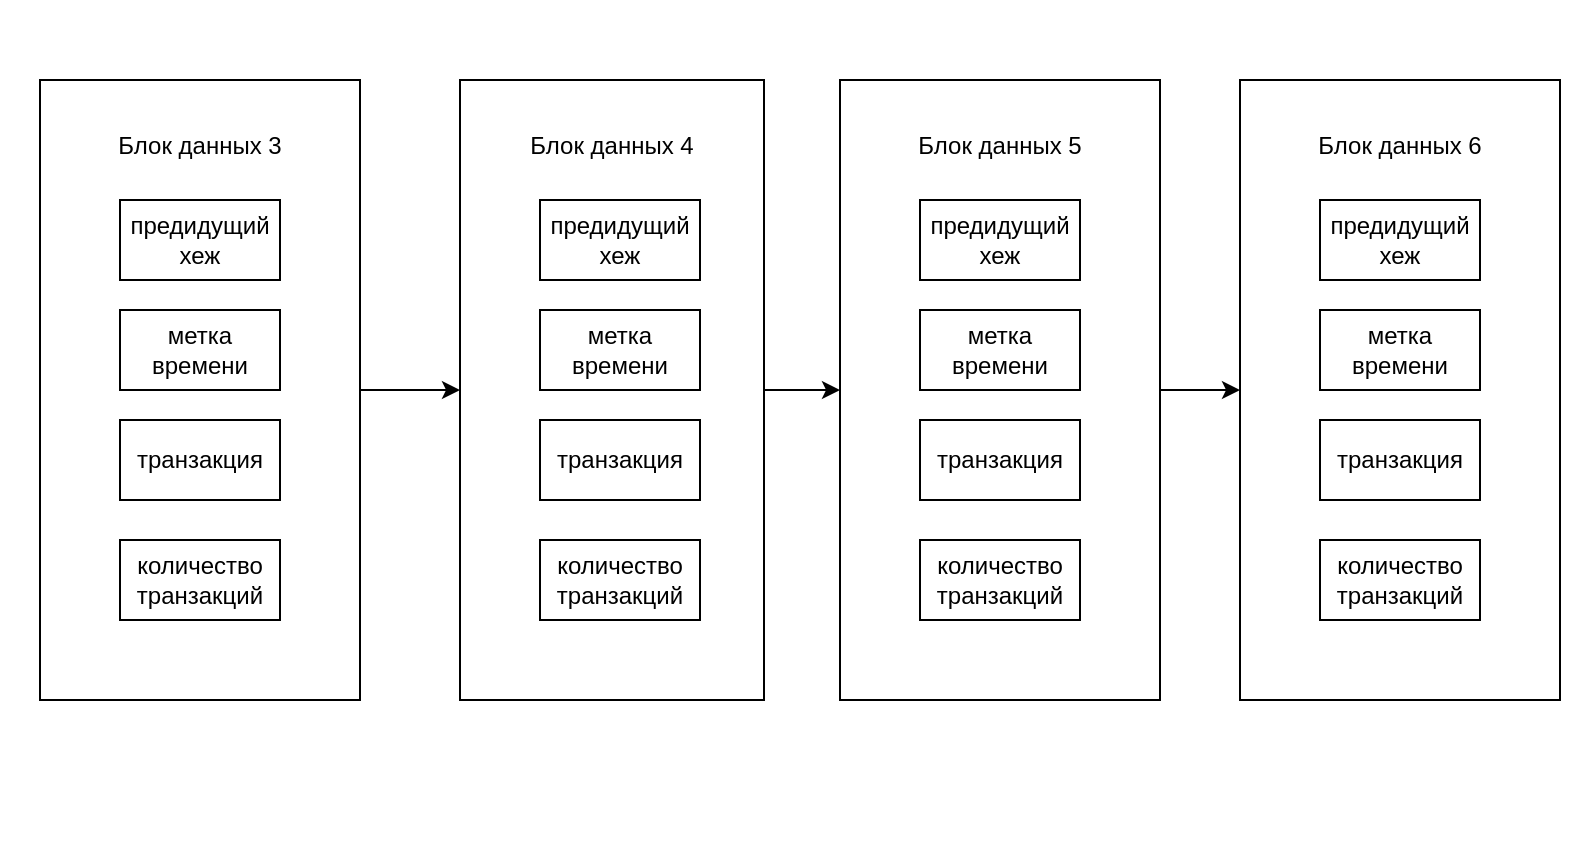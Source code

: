 <mxfile version="11.3.0" type="github" pages="1"><diagram id="ZDDYWWWg_AsJxDV_NTse" name="Page-1"><mxGraphModel dx="1896" dy="1219" grid="1" gridSize="10" guides="1" tooltips="1" connect="1" arrows="1" fold="1" page="1" pageScale="1" pageWidth="850" pageHeight="1100" math="0" shadow="0"><root><mxCell id="0"/><mxCell id="1" parent="0"/><mxCell id="H75A0ebrDMerSm96K1WO-29" style="edgeStyle=orthogonalEdgeStyle;rounded=0;orthogonalLoop=1;jettySize=auto;html=1;entryX=0;entryY=0.5;entryDx=0;entryDy=0;" edge="1" parent="1" source="H75A0ebrDMerSm96K1WO-1" target="H75A0ebrDMerSm96K1WO-14"><mxGeometry relative="1" as="geometry"/></mxCell><mxCell id="H75A0ebrDMerSm96K1WO-1" value="&lt;span style=&quot;white-space: normal&quot;&gt;Блок данных 3&lt;br&gt;&lt;br&gt;&lt;br&gt;&lt;br&gt;&lt;br&gt;&lt;br&gt;&lt;br&gt;&lt;br&gt;&lt;br&gt;&lt;br&gt;&lt;br&gt;&lt;br&gt;&lt;br&gt;&lt;br&gt;&lt;br&gt;&lt;br&gt;&lt;br&gt;&lt;br&gt;&lt;/span&gt;" style="rounded=0;whiteSpace=wrap;html=1;" vertex="1" parent="1"><mxGeometry x="70" y="160" width="160" height="310" as="geometry"/></mxCell><mxCell id="H75A0ebrDMerSm96K1WO-9" value="метка времени" style="rounded=0;whiteSpace=wrap;html=1;" vertex="1" parent="1"><mxGeometry x="110" y="275" width="80" height="40" as="geometry"/></mxCell><mxCell id="H75A0ebrDMerSm96K1WO-10" value="предидущий&lt;br&gt;хеж" style="rounded=0;whiteSpace=wrap;html=1;" vertex="1" parent="1"><mxGeometry x="110" y="220" width="80" height="40" as="geometry"/></mxCell><mxCell id="H75A0ebrDMerSm96K1WO-11" value="транзакция" style="rounded=0;whiteSpace=wrap;html=1;" vertex="1" parent="1"><mxGeometry x="110" y="330" width="80" height="40" as="geometry"/></mxCell><mxCell id="H75A0ebrDMerSm96K1WO-12" value="количество транзакций" style="rounded=0;whiteSpace=wrap;html=1;" vertex="1" parent="1"><mxGeometry x="110" y="390" width="80" height="40" as="geometry"/></mxCell><mxCell id="H75A0ebrDMerSm96K1WO-30" style="edgeStyle=orthogonalEdgeStyle;rounded=0;orthogonalLoop=1;jettySize=auto;html=1;" edge="1" parent="1" source="H75A0ebrDMerSm96K1WO-14" target="H75A0ebrDMerSm96K1WO-19"><mxGeometry relative="1" as="geometry"/></mxCell><mxCell id="H75A0ebrDMerSm96K1WO-14" value="&lt;span style=&quot;white-space: normal&quot;&gt;Блок данных 4&lt;br&gt;&lt;br&gt;&lt;br&gt;&lt;br&gt;&lt;br&gt;&lt;br&gt;&lt;br&gt;&lt;br&gt;&lt;br&gt;&lt;br&gt;&lt;br&gt;&lt;br&gt;&lt;br&gt;&lt;br&gt;&lt;br&gt;&lt;br&gt;&lt;br&gt;&lt;br&gt;&lt;/span&gt;" style="rounded=0;whiteSpace=wrap;html=1;" vertex="1" parent="1"><mxGeometry x="280" y="160" width="152" height="310" as="geometry"/></mxCell><mxCell id="H75A0ebrDMerSm96K1WO-15" value="метка времени" style="rounded=0;whiteSpace=wrap;html=1;" vertex="1" parent="1"><mxGeometry x="320" y="275" width="80" height="40" as="geometry"/></mxCell><mxCell id="H75A0ebrDMerSm96K1WO-16" value="предидущий&lt;br&gt;хеж" style="rounded=0;whiteSpace=wrap;html=1;" vertex="1" parent="1"><mxGeometry x="320" y="220" width="80" height="40" as="geometry"/></mxCell><mxCell id="H75A0ebrDMerSm96K1WO-17" value="транзакция" style="rounded=0;whiteSpace=wrap;html=1;" vertex="1" parent="1"><mxGeometry x="320" y="330" width="80" height="40" as="geometry"/></mxCell><mxCell id="H75A0ebrDMerSm96K1WO-18" value="количество транзакций" style="rounded=0;whiteSpace=wrap;html=1;" vertex="1" parent="1"><mxGeometry x="320" y="390" width="80" height="40" as="geometry"/></mxCell><mxCell id="H75A0ebrDMerSm96K1WO-31" style="edgeStyle=orthogonalEdgeStyle;rounded=0;orthogonalLoop=1;jettySize=auto;html=1;" edge="1" parent="1" source="H75A0ebrDMerSm96K1WO-19" target="H75A0ebrDMerSm96K1WO-24"><mxGeometry relative="1" as="geometry"/></mxCell><mxCell id="H75A0ebrDMerSm96K1WO-19" value="&lt;span style=&quot;white-space: normal&quot;&gt;Блок данных 5&lt;br&gt;&lt;br&gt;&lt;br&gt;&lt;br&gt;&lt;br&gt;&lt;br&gt;&lt;br&gt;&lt;br&gt;&lt;br&gt;&lt;br&gt;&lt;br&gt;&lt;br&gt;&lt;br&gt;&lt;br&gt;&lt;br&gt;&lt;br&gt;&lt;br&gt;&lt;br&gt;&lt;/span&gt;" style="rounded=0;whiteSpace=wrap;html=1;" vertex="1" parent="1"><mxGeometry x="470" y="160" width="160" height="310" as="geometry"/></mxCell><mxCell id="H75A0ebrDMerSm96K1WO-20" value="метка времени" style="rounded=0;whiteSpace=wrap;html=1;" vertex="1" parent="1"><mxGeometry x="510" y="275" width="80" height="40" as="geometry"/></mxCell><mxCell id="H75A0ebrDMerSm96K1WO-21" value="предидущий&lt;br&gt;хеж" style="rounded=0;whiteSpace=wrap;html=1;" vertex="1" parent="1"><mxGeometry x="510" y="220" width="80" height="40" as="geometry"/></mxCell><mxCell id="H75A0ebrDMerSm96K1WO-22" value="транзакция" style="rounded=0;whiteSpace=wrap;html=1;" vertex="1" parent="1"><mxGeometry x="510" y="330" width="80" height="40" as="geometry"/></mxCell><mxCell id="H75A0ebrDMerSm96K1WO-23" value="количество транзакций" style="rounded=0;whiteSpace=wrap;html=1;" vertex="1" parent="1"><mxGeometry x="510" y="390" width="80" height="40" as="geometry"/></mxCell><mxCell id="H75A0ebrDMerSm96K1WO-24" value="&lt;span style=&quot;white-space: normal&quot;&gt;Блок данных 6&lt;br&gt;&lt;br&gt;&lt;br&gt;&lt;br&gt;&lt;br&gt;&lt;br&gt;&lt;br&gt;&lt;br&gt;&lt;br&gt;&lt;br&gt;&lt;br&gt;&lt;br&gt;&lt;br&gt;&lt;br&gt;&lt;br&gt;&lt;br&gt;&lt;br&gt;&lt;br&gt;&lt;/span&gt;" style="rounded=0;whiteSpace=wrap;html=1;" vertex="1" parent="1"><mxGeometry x="670" y="160" width="160" height="310" as="geometry"/></mxCell><mxCell id="H75A0ebrDMerSm96K1WO-25" value="метка времени" style="rounded=0;whiteSpace=wrap;html=1;" vertex="1" parent="1"><mxGeometry x="710" y="275" width="80" height="40" as="geometry"/></mxCell><mxCell id="H75A0ebrDMerSm96K1WO-26" value="предидущий&lt;br&gt;хеж" style="rounded=0;whiteSpace=wrap;html=1;" vertex="1" parent="1"><mxGeometry x="710" y="220" width="80" height="40" as="geometry"/></mxCell><mxCell id="H75A0ebrDMerSm96K1WO-27" value="транзакция" style="rounded=0;whiteSpace=wrap;html=1;" vertex="1" parent="1"><mxGeometry x="710" y="330" width="80" height="40" as="geometry"/></mxCell><mxCell id="H75A0ebrDMerSm96K1WO-28" value="количество транзакций" style="rounded=0;whiteSpace=wrap;html=1;" vertex="1" parent="1"><mxGeometry x="710" y="390" width="80" height="40" as="geometry"/></mxCell><mxCell id="H75A0ebrDMerSm96K1WO-32" value="&amp;nbsp; &amp;nbsp;&amp;nbsp;" style="text;html=1;strokeColor=none;fillColor=none;align=center;verticalAlign=middle;whiteSpace=wrap;rounded=0;" vertex="1" parent="1"><mxGeometry x="70" y="130" width="40" height="20" as="geometry"/></mxCell><mxCell id="H75A0ebrDMerSm96K1WO-34" value="&amp;nbsp;&amp;nbsp;" style="text;html=1;strokeColor=none;fillColor=none;align=center;verticalAlign=middle;whiteSpace=wrap;rounded=0;" vertex="1" parent="1"><mxGeometry x="800" y="520" width="40" height="20" as="geometry"/></mxCell><mxCell id="H75A0ebrDMerSm96K1WO-36" value="&amp;nbsp;" style="text;html=1;strokeColor=none;fillColor=none;align=center;verticalAlign=middle;whiteSpace=wrap;rounded=0;" vertex="1" parent="1"><mxGeometry x="50" y="130" width="40" height="20" as="geometry"/></mxCell><mxCell id="H75A0ebrDMerSm96K1WO-37" value="&amp;nbsp;" style="text;html=1;strokeColor=none;fillColor=none;align=center;verticalAlign=middle;whiteSpace=wrap;rounded=0;" vertex="1" parent="1"><mxGeometry x="50" y="490" width="40" height="20" as="geometry"/></mxCell><mxCell id="H75A0ebrDMerSm96K1WO-39" value="&amp;nbsp; &amp;nbsp; &amp;nbsp; &amp;nbsp; &amp;nbsp;&amp;nbsp;" style="text;html=1;strokeColor=none;fillColor=none;align=center;verticalAlign=middle;whiteSpace=wrap;rounded=0;" vertex="1" parent="1"><mxGeometry x="800" y="120" width="40" height="20" as="geometry"/></mxCell></root></mxGraphModel></diagram></mxfile>